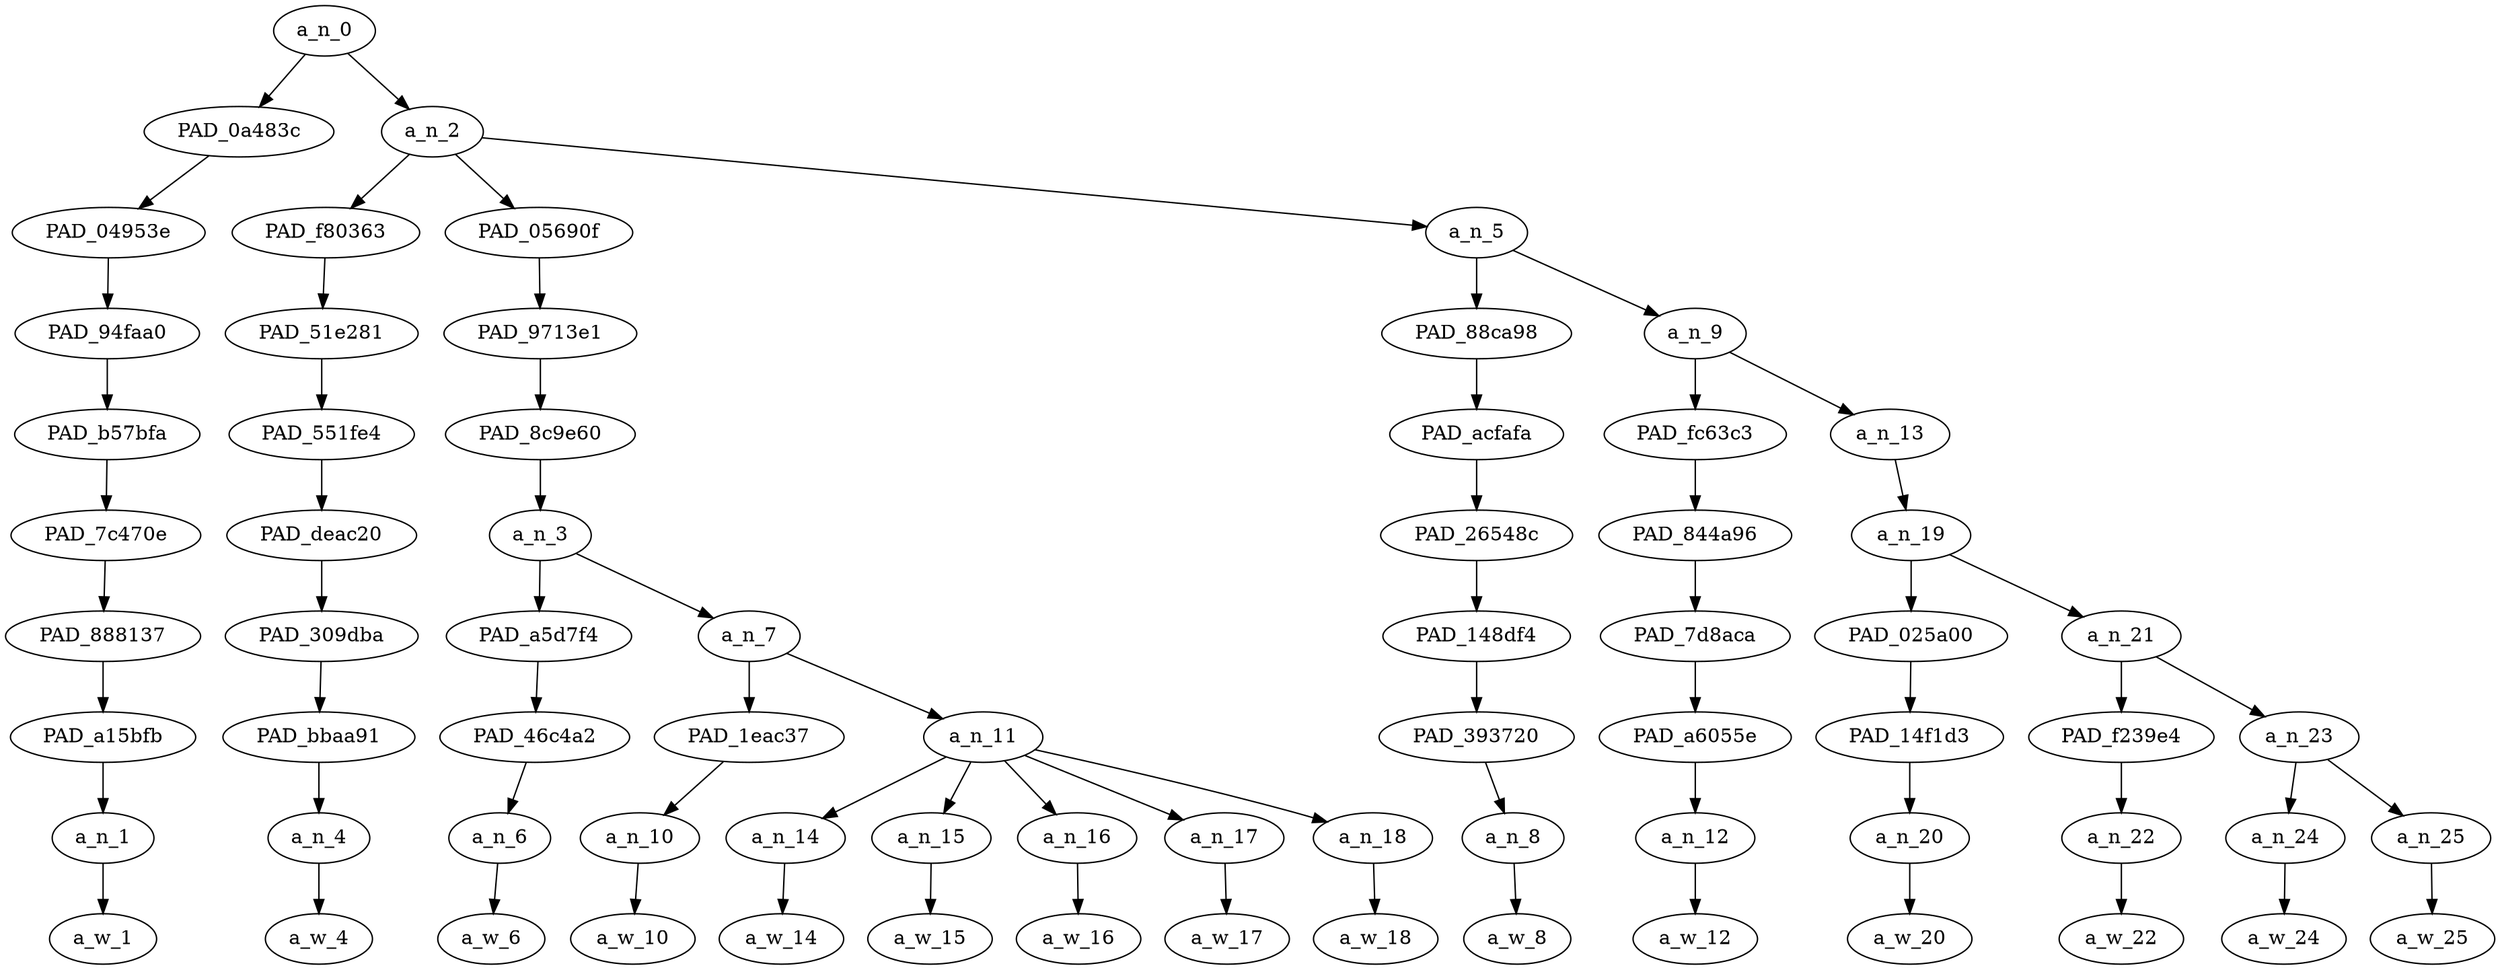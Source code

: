 strict digraph "" {
	a_n_0	[div_dir=1,
		index=0,
		level=9,
		pos="3.3697916666666665,9!",
		text_span="[0, 1, 2, 3, 4, 5, 6, 7, 8, 9, 10, 11, 12, 13, 14]",
		value=1.00000002];
	PAD_0a483c	[div_dir=1,
		index=0,
		level=8,
		pos="0.0,8!",
		text_span="[0]",
		value=0.10300290];
	a_n_0 -> PAD_0a483c;
	a_n_2	[div_dir=1,
		index=1,
		level=8,
		pos="6.739583333333333,8!",
		text_span="[1, 2, 3, 4, 5, 6, 7, 8, 9, 10, 11, 12, 13, 14]",
		value=0.89617210];
	a_n_0 -> a_n_2;
	PAD_04953e	[div_dir=1,
		index=0,
		level=7,
		pos="0.0,7!",
		text_span="[0]",
		value=0.10300290];
	PAD_0a483c -> PAD_04953e;
	PAD_94faa0	[div_dir=1,
		index=0,
		level=6,
		pos="0.0,6!",
		text_span="[0]",
		value=0.10300290];
	PAD_04953e -> PAD_94faa0;
	PAD_b57bfa	[div_dir=1,
		index=0,
		level=5,
		pos="0.0,5!",
		text_span="[0]",
		value=0.10300290];
	PAD_94faa0 -> PAD_b57bfa;
	PAD_7c470e	[div_dir=1,
		index=0,
		level=4,
		pos="0.0,4!",
		text_span="[0]",
		value=0.10300290];
	PAD_b57bfa -> PAD_7c470e;
	PAD_888137	[div_dir=1,
		index=0,
		level=3,
		pos="0.0,3!",
		text_span="[0]",
		value=0.10300290];
	PAD_7c470e -> PAD_888137;
	PAD_a15bfb	[div_dir=1,
		index=0,
		level=2,
		pos="0.0,2!",
		text_span="[0]",
		value=0.10300290];
	PAD_888137 -> PAD_a15bfb;
	a_n_1	[div_dir=1,
		index=0,
		level=1,
		pos="0.0,1!",
		text_span="[0]",
		value=0.10300290];
	PAD_a15bfb -> a_n_1;
	a_w_1	[div_dir=0,
		index=0,
		level=0,
		pos="0,0!",
		text_span="[0]",
		value="<user>"];
	a_n_1 -> a_w_1;
	PAD_f80363	[div_dir=1,
		index=2,
		level=7,
		pos="8.0,7!",
		text_span="[8]",
		value=0.04618848];
	a_n_2 -> PAD_f80363;
	PAD_05690f	[div_dir=1,
		index=1,
		level=7,
		pos="2.25,7!",
		text_span="[1, 2, 3, 4, 5, 6, 7]",
		value=0.48669976];
	a_n_2 -> PAD_05690f;
	a_n_5	[div_dir=1,
		index=3,
		level=7,
		pos="9.96875,7!",
		text_span="[9, 10, 11, 12, 13, 14]",
		value=0.36251503];
	a_n_2 -> a_n_5;
	PAD_51e281	[div_dir=1,
		index=2,
		level=6,
		pos="8.0,6!",
		text_span="[8]",
		value=0.04618848];
	PAD_f80363 -> PAD_51e281;
	PAD_551fe4	[div_dir=1,
		index=2,
		level=5,
		pos="8.0,5!",
		text_span="[8]",
		value=0.04618848];
	PAD_51e281 -> PAD_551fe4;
	PAD_deac20	[div_dir=1,
		index=2,
		level=4,
		pos="8.0,4!",
		text_span="[8]",
		value=0.04618848];
	PAD_551fe4 -> PAD_deac20;
	PAD_309dba	[div_dir=1,
		index=3,
		level=3,
		pos="8.0,3!",
		text_span="[8]",
		value=0.04618848];
	PAD_deac20 -> PAD_309dba;
	PAD_bbaa91	[div_dir=1,
		index=4,
		level=2,
		pos="8.0,2!",
		text_span="[8]",
		value=0.04618848];
	PAD_309dba -> PAD_bbaa91;
	a_n_4	[div_dir=1,
		index=8,
		level=1,
		pos="8.0,1!",
		text_span="[8]",
		value=0.04618848];
	PAD_bbaa91 -> a_n_4;
	a_w_4	[div_dir=0,
		index=8,
		level=0,
		pos="8,0!",
		text_span="[8]",
		value=and1];
	a_n_4 -> a_w_4;
	PAD_9713e1	[div_dir=1,
		index=1,
		level=6,
		pos="2.25,6!",
		text_span="[1, 2, 3, 4, 5, 6, 7]",
		value=0.48669976];
	PAD_05690f -> PAD_9713e1;
	PAD_8c9e60	[div_dir=1,
		index=1,
		level=5,
		pos="2.25,5!",
		text_span="[1, 2, 3, 4, 5, 6, 7]",
		value=0.48669976];
	PAD_9713e1 -> PAD_8c9e60;
	a_n_3	[div_dir=1,
		index=1,
		level=4,
		pos="2.25,4!",
		text_span="[1, 2, 3, 4, 5, 6, 7]",
		value=0.48669976];
	PAD_8c9e60 -> a_n_3;
	PAD_a5d7f4	[div_dir=1,
		index=1,
		level=3,
		pos="1.0,3!",
		text_span="[1]",
		value=0.09025168];
	a_n_3 -> PAD_a5d7f4;
	a_n_7	[div_dir=1,
		index=2,
		level=3,
		pos="3.5,3!",
		text_span="[2, 3, 4, 5, 6, 7]",
		value=0.39566706];
	a_n_3 -> a_n_7;
	PAD_46c4a2	[div_dir=1,
		index=1,
		level=2,
		pos="1.0,2!",
		text_span="[1]",
		value=0.09025168];
	PAD_a5d7f4 -> PAD_46c4a2;
	a_n_6	[div_dir=1,
		index=1,
		level=1,
		pos="1.0,1!",
		text_span="[1]",
		value=0.09025168];
	PAD_46c4a2 -> a_n_6;
	a_w_6	[div_dir=0,
		index=1,
		level=0,
		pos="1,0!",
		text_span="[1]",
		value=is];
	a_n_6 -> a_w_6;
	PAD_1eac37	[div_dir=1,
		index=2,
		level=2,
		pos="2.0,2!",
		text_span="[2]",
		value=0.08007727];
	a_n_7 -> PAD_1eac37;
	a_n_11	[div_dir=1,
		index=3,
		level=2,
		pos="5.0,2!",
		text_span="[3, 4, 5, 6, 7]",
		value=0.31482848];
	a_n_7 -> a_n_11;
	a_n_10	[div_dir=1,
		index=2,
		level=1,
		pos="2.0,1!",
		text_span="[2]",
		value=0.08007727];
	PAD_1eac37 -> a_n_10;
	a_w_10	[div_dir=0,
		index=2,
		level=0,
		pos="2,0!",
		text_span="[2]",
		value=it];
	a_n_10 -> a_w_10;
	a_n_14	[div_dir=1,
		index=3,
		level=1,
		pos="3.0,1!",
		text_span="[3]",
		value=0.10265784];
	a_n_11 -> a_n_14;
	a_n_15	[div_dir=1,
		index=4,
		level=1,
		pos="4.0,1!",
		text_span="[4]",
		value=0.05657099];
	a_n_11 -> a_n_15;
	a_n_16	[div_dir=1,
		index=5,
		level=1,
		pos="5.0,1!",
		text_span="[5]",
		value=0.06000950];
	a_n_11 -> a_n_16;
	a_n_17	[div_dir=1,
		index=6,
		level=1,
		pos="6.0,1!",
		text_span="[6]",
		value=0.04381356];
	a_n_11 -> a_n_17;
	a_n_18	[div_dir=1,
		index=7,
		level=1,
		pos="7.0,1!",
		text_span="[7]",
		value=0.05106603];
	a_n_11 -> a_n_18;
	a_w_14	[div_dir=0,
		index=3,
		level=0,
		pos="3,0!",
		text_span="[3]",
		value=colored];
	a_n_14 -> a_w_14;
	a_w_15	[div_dir=0,
		index=4,
		level=0,
		pos="4,0!",
		text_span="[4]",
		value=or];
	a_n_15 -> a_w_15;
	a_w_16	[div_dir=0,
		index=5,
		level=0,
		pos="5,0!",
		text_span="[5]",
		value=black];
	a_n_16 -> a_w_16;
	a_w_17	[div_dir=0,
		index=6,
		level=0,
		pos="6,0!",
		text_span="[6]",
		value=and];
	a_n_17 -> a_w_17;
	a_w_18	[div_dir=0,
		index=7,
		level=0,
		pos="7,0!",
		text_span="[7]",
		value=white];
	a_n_18 -> a_w_18;
	PAD_88ca98	[div_dir=-1,
		index=3,
		level=6,
		pos="9.0,6!",
		text_span="[9]",
		value=0.05278080];
	a_n_5 -> PAD_88ca98;
	a_n_9	[div_dir=1,
		index=4,
		level=6,
		pos="10.9375,6!",
		text_span="[10, 11, 12, 13, 14]",
		value=0.30943020];
	a_n_5 -> a_n_9;
	PAD_acfafa	[div_dir=-1,
		index=3,
		level=5,
		pos="9.0,5!",
		text_span="[9]",
		value=0.05278080];
	PAD_88ca98 -> PAD_acfafa;
	PAD_26548c	[div_dir=-1,
		index=3,
		level=4,
		pos="9.0,4!",
		text_span="[9]",
		value=0.05278080];
	PAD_acfafa -> PAD_26548c;
	PAD_148df4	[div_dir=-1,
		index=4,
		level=3,
		pos="9.0,3!",
		text_span="[9]",
		value=0.05278080];
	PAD_26548c -> PAD_148df4;
	PAD_393720	[div_dir=-1,
		index=5,
		level=2,
		pos="9.0,2!",
		text_span="[9]",
		value=0.05278080];
	PAD_148df4 -> PAD_393720;
	a_n_8	[div_dir=-1,
		index=9,
		level=1,
		pos="9.0,1!",
		text_span="[9]",
		value=0.05278080];
	PAD_393720 -> a_n_8;
	a_w_8	[div_dir=0,
		index=9,
		level=0,
		pos="9,0!",
		text_span="[9]",
		value=make];
	a_n_8 -> a_w_8;
	PAD_fc63c3	[div_dir=-1,
		index=4,
		level=5,
		pos="10.0,5!",
		text_span="[10]",
		value=0.05483212];
	a_n_9 -> PAD_fc63c3;
	a_n_13	[div_dir=1,
		index=5,
		level=5,
		pos="11.875,5!",
		text_span="[11, 12, 13, 14]",
		value=0.25421957];
	a_n_9 -> a_n_13;
	PAD_844a96	[div_dir=-1,
		index=4,
		level=4,
		pos="10.0,4!",
		text_span="[10]",
		value=0.05483212];
	PAD_fc63c3 -> PAD_844a96;
	PAD_7d8aca	[div_dir=-1,
		index=5,
		level=3,
		pos="10.0,3!",
		text_span="[10]",
		value=0.05483212];
	PAD_844a96 -> PAD_7d8aca;
	PAD_a6055e	[div_dir=-1,
		index=6,
		level=2,
		pos="10.0,2!",
		text_span="[10]",
		value=0.05483212];
	PAD_7d8aca -> PAD_a6055e;
	a_n_12	[div_dir=-1,
		index=10,
		level=1,
		pos="10.0,1!",
		text_span="[10]",
		value=0.05483212];
	PAD_a6055e -> a_n_12;
	a_w_12	[div_dir=0,
		index=10,
		level=0,
		pos="10,0!",
		text_span="[10]",
		value=sure];
	a_n_12 -> a_w_12;
	a_n_19	[div_dir=1,
		index=5,
		level=4,
		pos="11.875,4!",
		text_span="[11, 12, 13, 14]",
		value=0.25365782];
	a_n_13 -> a_n_19;
	PAD_025a00	[div_dir=1,
		index=6,
		level=3,
		pos="11.0,3!",
		text_span="[11]",
		value=0.04772088];
	a_n_19 -> PAD_025a00;
	a_n_21	[div_dir=1,
		index=7,
		level=3,
		pos="12.75,3!",
		text_span="[12, 13, 14]",
		value=0.20537519];
	a_n_19 -> a_n_21;
	PAD_14f1d3	[div_dir=1,
		index=7,
		level=2,
		pos="11.0,2!",
		text_span="[11]",
		value=0.04772088];
	PAD_025a00 -> PAD_14f1d3;
	a_n_20	[div_dir=1,
		index=11,
		level=1,
		pos="11.0,1!",
		text_span="[11]",
		value=0.04772088];
	PAD_14f1d3 -> a_n_20;
	a_w_20	[div_dir=0,
		index=11,
		level=0,
		pos="11,0!",
		text_span="[11]",
		value=it1];
	a_n_20 -> a_w_20;
	PAD_f239e4	[div_dir=1,
		index=8,
		level=2,
		pos="12.0,2!",
		text_span="[12]",
		value=0.05095356];
	a_n_21 -> PAD_f239e4;
	a_n_23	[div_dir=1,
		index=9,
		level=2,
		pos="13.5,2!",
		text_span="[13, 14]",
		value=0.15395130];
	a_n_21 -> a_n_23;
	a_n_22	[div_dir=1,
		index=12,
		level=1,
		pos="12.0,1!",
		text_span="[12]",
		value=0.05095356];
	PAD_f239e4 -> a_n_22;
	a_w_22	[div_dir=0,
		index=12,
		level=0,
		pos="12,0!",
		text_span="[12]",
		value=has];
	a_n_22 -> a_w_22;
	a_n_24	[div_dir=1,
		index=13,
		level=1,
		pos="13.0,1!",
		text_span="[13]",
		value=0.06323988];
	a_n_23 -> a_n_24;
	a_n_25	[div_dir=1,
		index=14,
		level=1,
		pos="14.0,1!",
		text_span="[14]",
		value=0.09036128];
	a_n_23 -> a_n_25;
	a_w_24	[div_dir=0,
		index=13,
		level=0,
		pos="13,0!",
		text_span="[13]",
		value=red];
	a_n_24 -> a_w_24;
	a_w_25	[div_dir=0,
		index=14,
		level=0,
		pos="14,0!",
		text_span="[14]",
		value=background];
	a_n_25 -> a_w_25;
}
